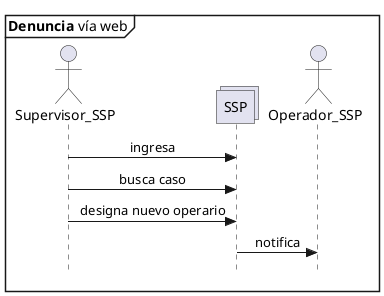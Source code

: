 @startuml Denuncia_web
skinparam Style strictuml
skinparam SequenceMessageAlignment center

mainframe **Denuncia** vía web

actor Supervisor_SSP as supssp
collections SSP 
actor Operador_SSP as opssp

supssp -> SSP : ingresa
supssp -> SSP : busca caso
supssp -> SSP : designa nuevo operario
SSP -> opssp : notifica

@enduml